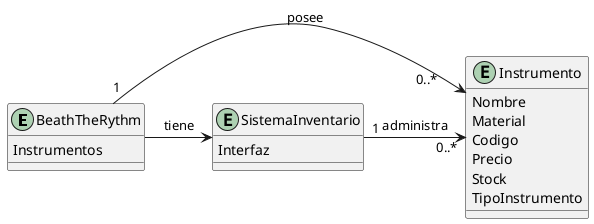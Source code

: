 @startuml

entity BeathTheRythm{
Instrumentos
}

entity SistemaInventario{
Interfaz
}

entity Instrumento{
Nombre
Material
Codigo
Precio
Stock
TipoInstrumento
}

BeathTheRythm "1" -> "0..*      " Instrumento : posee
BeathTheRythm -> SistemaInventario: tiene
SistemaInventario "1" -> "0..*" Instrumento : administra
@enduml